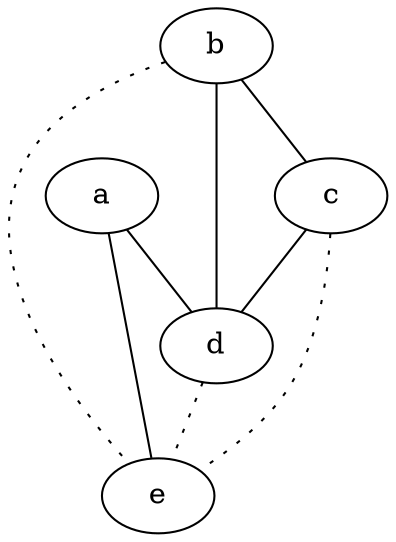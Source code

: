 graph {
a -- d;
a -- e;
b -- c;
b -- d;
b -- e [style=dotted];
c -- d;
c -- e [style=dotted];
d -- e [style=dotted];
}
